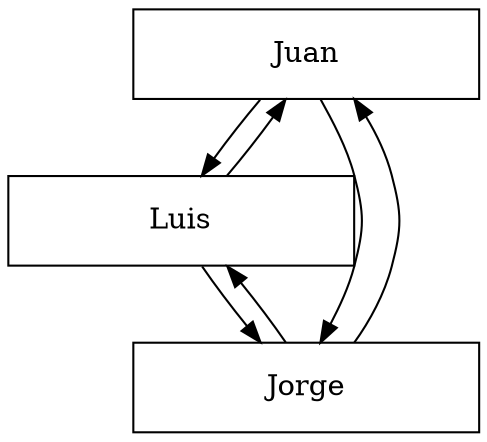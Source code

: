 digraph G {
node[shape = record, width = 2.3, height = 0.6];
nodo0[label="Juan"];
nodo0->nodo1
nodo1->nodo0
nodo1[label="Luis"];
nodo1->nodo2
nodo2->nodo1
nodo2[label="Jorge"];
nodo0 -> nodo2
nodo2-> nodo0 
}